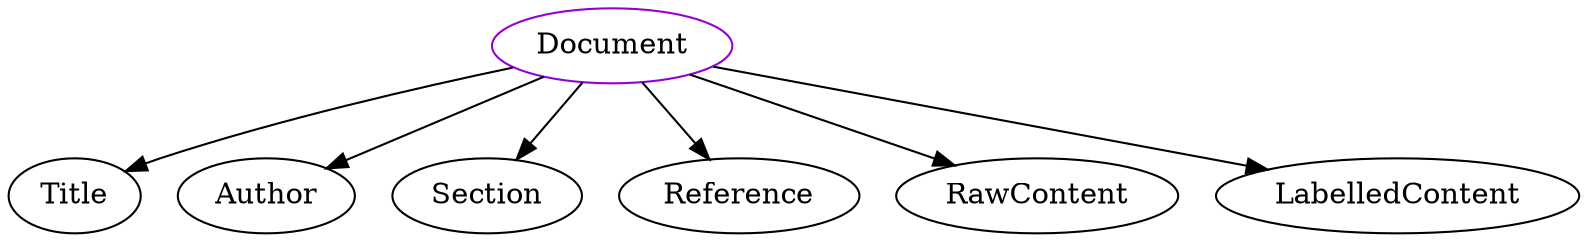 digraph document{
Document -> Title;
Document -> Author;
Document -> Section;
Document -> Reference;
Document -> RawContent;
Document -> LabelledContent;
Document	[shape=oval, color=darkviolet, label=Document];
}
